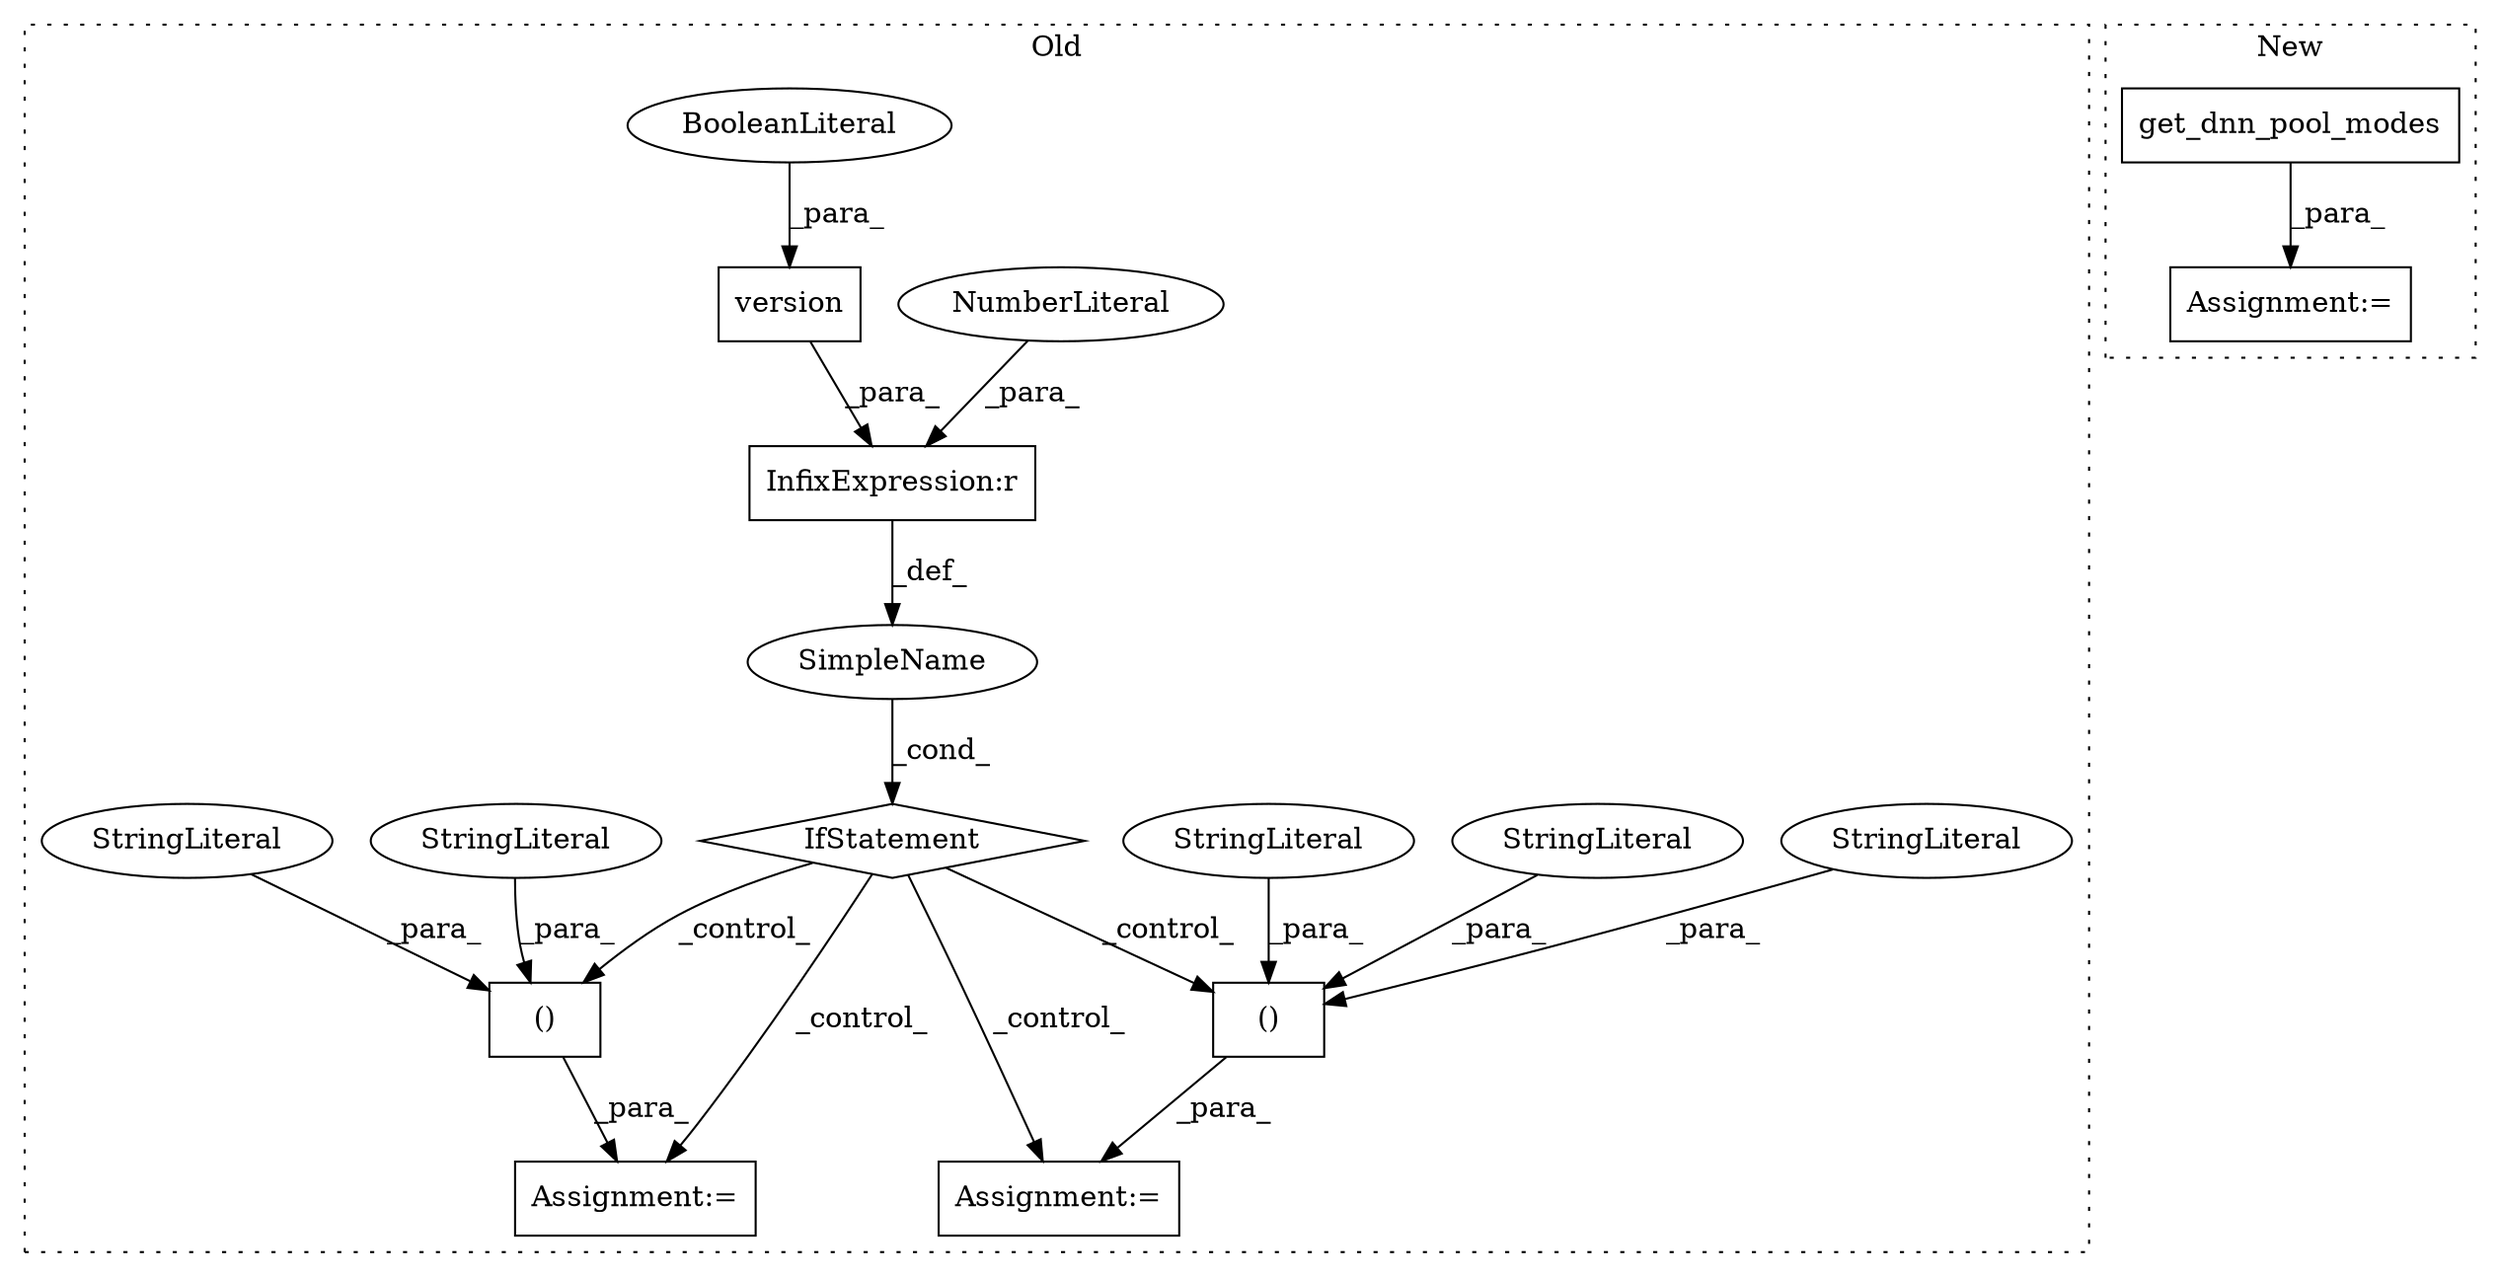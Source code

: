 digraph G {
subgraph cluster0 {
1 [label="version" a="32" s="21388,21401" l="8,1" shape="box"];
3 [label="InfixExpression:r" a="27" s="21402" l="3" shape="box"];
4 [label="NumberLiteral" a="34" s="21405" l="4" shape="ellipse"];
5 [label="BooleanLiteral" a="9" s="21396" l="5" shape="ellipse"];
6 [label="IfStatement" a="25" s="21380,21409" l="4,2" shape="diamond"];
7 [label="SimpleName" a="42" s="" l="" shape="ellipse"];
8 [label="Assignment:=" a="7" s="21424" l="8" shape="box"];
10 [label="Assignment:=" a="7" s="21495" l="8" shape="box"];
11 [label="()" a="106" s="21503" l="65" shape="box"];
12 [label="StringLiteral" a="45" s="21521" l="17" shape="ellipse"];
13 [label="()" a="106" s="21432" l="35" shape="box"];
14 [label="StringLiteral" a="45" s="21551" l="17" shape="ellipse"];
15 [label="StringLiteral" a="45" s="21503" l="5" shape="ellipse"];
16 [label="StringLiteral" a="45" s="21432" l="5" shape="ellipse"];
17 [label="StringLiteral" a="45" s="21450" l="17" shape="ellipse"];
label = "Old";
style="dotted";
}
subgraph cluster1 {
2 [label="get_dnn_pool_modes" a="32" s="21548" l="20" shape="box"];
9 [label="Assignment:=" a="7" s="21547" l="1" shape="box"];
label = "New";
style="dotted";
}
1 -> 3 [label="_para_"];
2 -> 9 [label="_para_"];
3 -> 7 [label="_def_"];
4 -> 3 [label="_para_"];
5 -> 1 [label="_para_"];
6 -> 8 [label="_control_"];
6 -> 13 [label="_control_"];
6 -> 10 [label="_control_"];
6 -> 11 [label="_control_"];
7 -> 6 [label="_cond_"];
11 -> 10 [label="_para_"];
12 -> 11 [label="_para_"];
13 -> 8 [label="_para_"];
14 -> 11 [label="_para_"];
15 -> 11 [label="_para_"];
16 -> 13 [label="_para_"];
17 -> 13 [label="_para_"];
}
